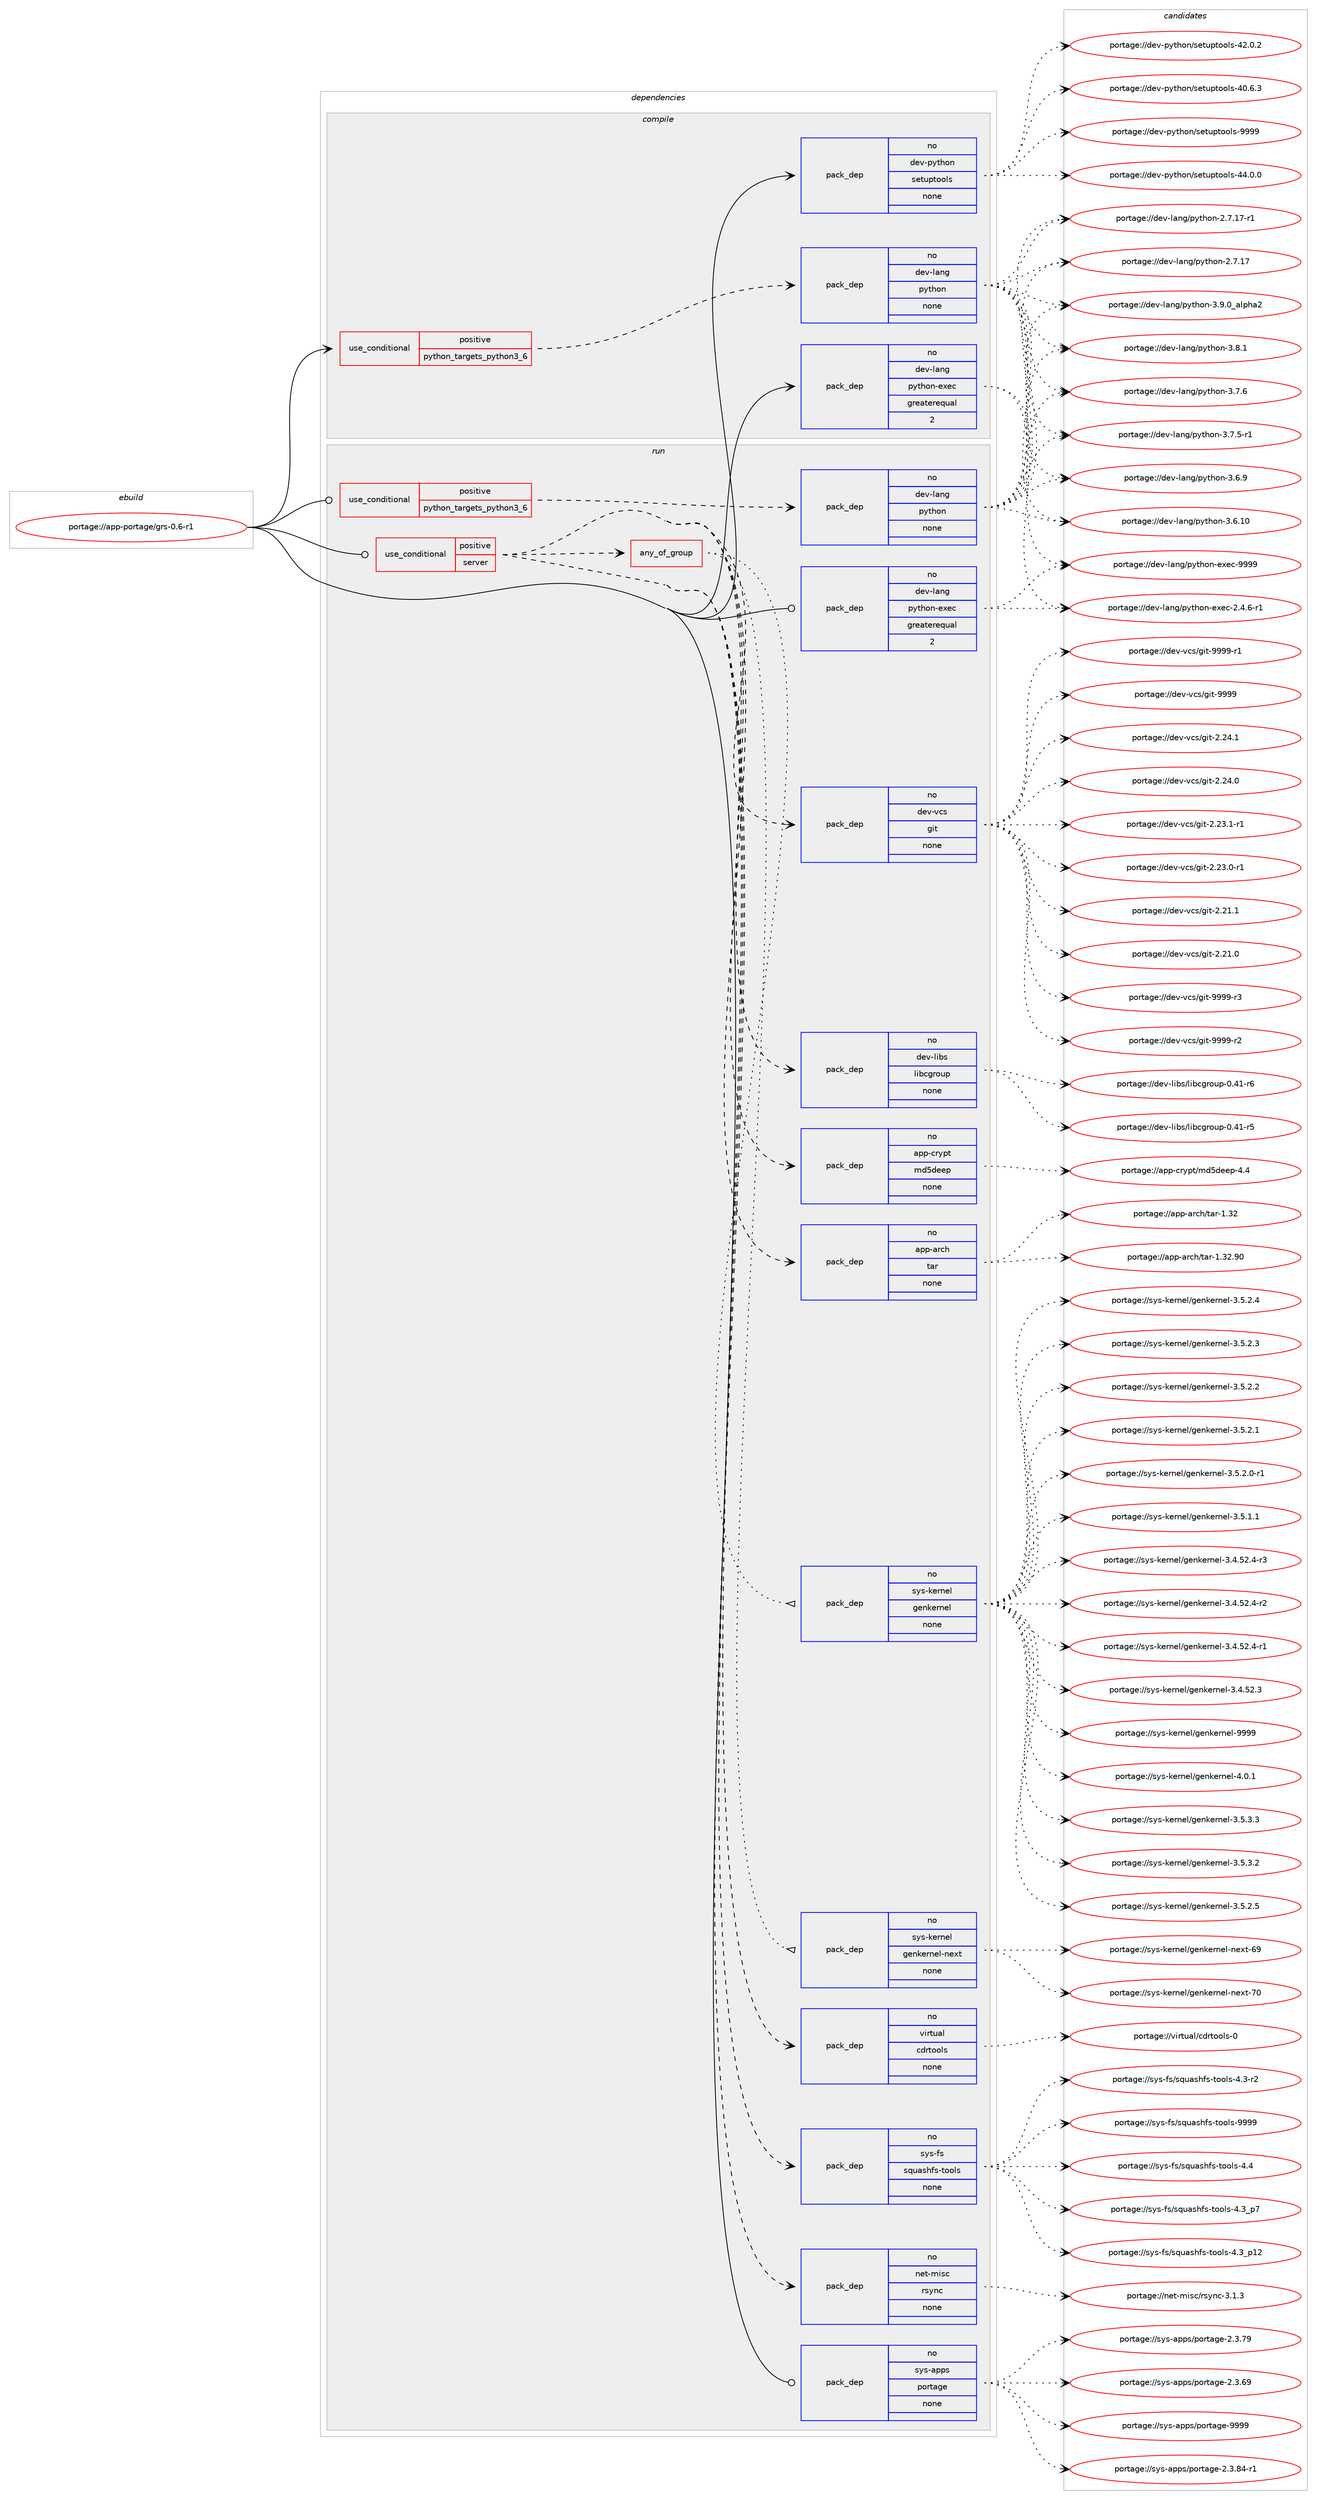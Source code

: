 digraph prolog {

# *************
# Graph options
# *************

newrank=true;
concentrate=true;
compound=true;
graph [rankdir=LR,fontname=Helvetica,fontsize=10,ranksep=1.5];#, ranksep=2.5, nodesep=0.2];
edge  [arrowhead=vee];
node  [fontname=Helvetica,fontsize=10];

# **********
# The ebuild
# **********

subgraph cluster_leftcol {
color=gray;
label=<<i>ebuild</i>>;
id [label="portage://app-portage/grs-0.6-r1", color=red, width=4, href="../app-portage/grs-0.6-r1.svg"];
}

# ****************
# The dependencies
# ****************

subgraph cluster_midcol {
color=gray;
label=<<i>dependencies</i>>;
subgraph cluster_compile {
fillcolor="#eeeeee";
style=filled;
label=<<i>compile</i>>;
subgraph cond141199 {
dependency601887 [label=<<TABLE BORDER="0" CELLBORDER="1" CELLSPACING="0" CELLPADDING="4"><TR><TD ROWSPAN="3" CELLPADDING="10">use_conditional</TD></TR><TR><TD>positive</TD></TR><TR><TD>python_targets_python3_6</TD></TR></TABLE>>, shape=none, color=red];
subgraph pack452643 {
dependency601888 [label=<<TABLE BORDER="0" CELLBORDER="1" CELLSPACING="0" CELLPADDING="4" WIDTH="220"><TR><TD ROWSPAN="6" CELLPADDING="30">pack_dep</TD></TR><TR><TD WIDTH="110">no</TD></TR><TR><TD>dev-lang</TD></TR><TR><TD>python</TD></TR><TR><TD>none</TD></TR><TR><TD></TD></TR></TABLE>>, shape=none, color=blue];
}
dependency601887:e -> dependency601888:w [weight=20,style="dashed",arrowhead="vee"];
}
id:e -> dependency601887:w [weight=20,style="solid",arrowhead="vee"];
subgraph pack452644 {
dependency601889 [label=<<TABLE BORDER="0" CELLBORDER="1" CELLSPACING="0" CELLPADDING="4" WIDTH="220"><TR><TD ROWSPAN="6" CELLPADDING="30">pack_dep</TD></TR><TR><TD WIDTH="110">no</TD></TR><TR><TD>dev-lang</TD></TR><TR><TD>python-exec</TD></TR><TR><TD>greaterequal</TD></TR><TR><TD>2</TD></TR></TABLE>>, shape=none, color=blue];
}
id:e -> dependency601889:w [weight=20,style="solid",arrowhead="vee"];
subgraph pack452645 {
dependency601890 [label=<<TABLE BORDER="0" CELLBORDER="1" CELLSPACING="0" CELLPADDING="4" WIDTH="220"><TR><TD ROWSPAN="6" CELLPADDING="30">pack_dep</TD></TR><TR><TD WIDTH="110">no</TD></TR><TR><TD>dev-python</TD></TR><TR><TD>setuptools</TD></TR><TR><TD>none</TD></TR><TR><TD></TD></TR></TABLE>>, shape=none, color=blue];
}
id:e -> dependency601890:w [weight=20,style="solid",arrowhead="vee"];
}
subgraph cluster_compileandrun {
fillcolor="#eeeeee";
style=filled;
label=<<i>compile and run</i>>;
}
subgraph cluster_run {
fillcolor="#eeeeee";
style=filled;
label=<<i>run</i>>;
subgraph cond141200 {
dependency601891 [label=<<TABLE BORDER="0" CELLBORDER="1" CELLSPACING="0" CELLPADDING="4"><TR><TD ROWSPAN="3" CELLPADDING="10">use_conditional</TD></TR><TR><TD>positive</TD></TR><TR><TD>python_targets_python3_6</TD></TR></TABLE>>, shape=none, color=red];
subgraph pack452646 {
dependency601892 [label=<<TABLE BORDER="0" CELLBORDER="1" CELLSPACING="0" CELLPADDING="4" WIDTH="220"><TR><TD ROWSPAN="6" CELLPADDING="30">pack_dep</TD></TR><TR><TD WIDTH="110">no</TD></TR><TR><TD>dev-lang</TD></TR><TR><TD>python</TD></TR><TR><TD>none</TD></TR><TR><TD></TD></TR></TABLE>>, shape=none, color=blue];
}
dependency601891:e -> dependency601892:w [weight=20,style="dashed",arrowhead="vee"];
}
id:e -> dependency601891:w [weight=20,style="solid",arrowhead="odot"];
subgraph cond141201 {
dependency601893 [label=<<TABLE BORDER="0" CELLBORDER="1" CELLSPACING="0" CELLPADDING="4"><TR><TD ROWSPAN="3" CELLPADDING="10">use_conditional</TD></TR><TR><TD>positive</TD></TR><TR><TD>server</TD></TR></TABLE>>, shape=none, color=red];
subgraph pack452647 {
dependency601894 [label=<<TABLE BORDER="0" CELLBORDER="1" CELLSPACING="0" CELLPADDING="4" WIDTH="220"><TR><TD ROWSPAN="6" CELLPADDING="30">pack_dep</TD></TR><TR><TD WIDTH="110">no</TD></TR><TR><TD>app-arch</TD></TR><TR><TD>tar</TD></TR><TR><TD>none</TD></TR><TR><TD></TD></TR></TABLE>>, shape=none, color=blue];
}
dependency601893:e -> dependency601894:w [weight=20,style="dashed",arrowhead="vee"];
subgraph pack452648 {
dependency601895 [label=<<TABLE BORDER="0" CELLBORDER="1" CELLSPACING="0" CELLPADDING="4" WIDTH="220"><TR><TD ROWSPAN="6" CELLPADDING="30">pack_dep</TD></TR><TR><TD WIDTH="110">no</TD></TR><TR><TD>app-crypt</TD></TR><TR><TD>md5deep</TD></TR><TR><TD>none</TD></TR><TR><TD></TD></TR></TABLE>>, shape=none, color=blue];
}
dependency601893:e -> dependency601895:w [weight=20,style="dashed",arrowhead="vee"];
subgraph pack452649 {
dependency601896 [label=<<TABLE BORDER="0" CELLBORDER="1" CELLSPACING="0" CELLPADDING="4" WIDTH="220"><TR><TD ROWSPAN="6" CELLPADDING="30">pack_dep</TD></TR><TR><TD WIDTH="110">no</TD></TR><TR><TD>dev-libs</TD></TR><TR><TD>libcgroup</TD></TR><TR><TD>none</TD></TR><TR><TD></TD></TR></TABLE>>, shape=none, color=blue];
}
dependency601893:e -> dependency601896:w [weight=20,style="dashed",arrowhead="vee"];
subgraph pack452650 {
dependency601897 [label=<<TABLE BORDER="0" CELLBORDER="1" CELLSPACING="0" CELLPADDING="4" WIDTH="220"><TR><TD ROWSPAN="6" CELLPADDING="30">pack_dep</TD></TR><TR><TD WIDTH="110">no</TD></TR><TR><TD>dev-vcs</TD></TR><TR><TD>git</TD></TR><TR><TD>none</TD></TR><TR><TD></TD></TR></TABLE>>, shape=none, color=blue];
}
dependency601893:e -> dependency601897:w [weight=20,style="dashed",arrowhead="vee"];
subgraph pack452651 {
dependency601898 [label=<<TABLE BORDER="0" CELLBORDER="1" CELLSPACING="0" CELLPADDING="4" WIDTH="220"><TR><TD ROWSPAN="6" CELLPADDING="30">pack_dep</TD></TR><TR><TD WIDTH="110">no</TD></TR><TR><TD>net-misc</TD></TR><TR><TD>rsync</TD></TR><TR><TD>none</TD></TR><TR><TD></TD></TR></TABLE>>, shape=none, color=blue];
}
dependency601893:e -> dependency601898:w [weight=20,style="dashed",arrowhead="vee"];
subgraph pack452652 {
dependency601899 [label=<<TABLE BORDER="0" CELLBORDER="1" CELLSPACING="0" CELLPADDING="4" WIDTH="220"><TR><TD ROWSPAN="6" CELLPADDING="30">pack_dep</TD></TR><TR><TD WIDTH="110">no</TD></TR><TR><TD>sys-fs</TD></TR><TR><TD>squashfs-tools</TD></TR><TR><TD>none</TD></TR><TR><TD></TD></TR></TABLE>>, shape=none, color=blue];
}
dependency601893:e -> dependency601899:w [weight=20,style="dashed",arrowhead="vee"];
subgraph pack452653 {
dependency601900 [label=<<TABLE BORDER="0" CELLBORDER="1" CELLSPACING="0" CELLPADDING="4" WIDTH="220"><TR><TD ROWSPAN="6" CELLPADDING="30">pack_dep</TD></TR><TR><TD WIDTH="110">no</TD></TR><TR><TD>virtual</TD></TR><TR><TD>cdrtools</TD></TR><TR><TD>none</TD></TR><TR><TD></TD></TR></TABLE>>, shape=none, color=blue];
}
dependency601893:e -> dependency601900:w [weight=20,style="dashed",arrowhead="vee"];
subgraph any7769 {
dependency601901 [label=<<TABLE BORDER="0" CELLBORDER="1" CELLSPACING="0" CELLPADDING="4"><TR><TD CELLPADDING="10">any_of_group</TD></TR></TABLE>>, shape=none, color=red];subgraph pack452654 {
dependency601902 [label=<<TABLE BORDER="0" CELLBORDER="1" CELLSPACING="0" CELLPADDING="4" WIDTH="220"><TR><TD ROWSPAN="6" CELLPADDING="30">pack_dep</TD></TR><TR><TD WIDTH="110">no</TD></TR><TR><TD>sys-kernel</TD></TR><TR><TD>genkernel</TD></TR><TR><TD>none</TD></TR><TR><TD></TD></TR></TABLE>>, shape=none, color=blue];
}
dependency601901:e -> dependency601902:w [weight=20,style="dotted",arrowhead="oinv"];
subgraph pack452655 {
dependency601903 [label=<<TABLE BORDER="0" CELLBORDER="1" CELLSPACING="0" CELLPADDING="4" WIDTH="220"><TR><TD ROWSPAN="6" CELLPADDING="30">pack_dep</TD></TR><TR><TD WIDTH="110">no</TD></TR><TR><TD>sys-kernel</TD></TR><TR><TD>genkernel-next</TD></TR><TR><TD>none</TD></TR><TR><TD></TD></TR></TABLE>>, shape=none, color=blue];
}
dependency601901:e -> dependency601903:w [weight=20,style="dotted",arrowhead="oinv"];
}
dependency601893:e -> dependency601901:w [weight=20,style="dashed",arrowhead="vee"];
}
id:e -> dependency601893:w [weight=20,style="solid",arrowhead="odot"];
subgraph pack452656 {
dependency601904 [label=<<TABLE BORDER="0" CELLBORDER="1" CELLSPACING="0" CELLPADDING="4" WIDTH="220"><TR><TD ROWSPAN="6" CELLPADDING="30">pack_dep</TD></TR><TR><TD WIDTH="110">no</TD></TR><TR><TD>dev-lang</TD></TR><TR><TD>python-exec</TD></TR><TR><TD>greaterequal</TD></TR><TR><TD>2</TD></TR></TABLE>>, shape=none, color=blue];
}
id:e -> dependency601904:w [weight=20,style="solid",arrowhead="odot"];
subgraph pack452657 {
dependency601905 [label=<<TABLE BORDER="0" CELLBORDER="1" CELLSPACING="0" CELLPADDING="4" WIDTH="220"><TR><TD ROWSPAN="6" CELLPADDING="30">pack_dep</TD></TR><TR><TD WIDTH="110">no</TD></TR><TR><TD>sys-apps</TD></TR><TR><TD>portage</TD></TR><TR><TD>none</TD></TR><TR><TD></TD></TR></TABLE>>, shape=none, color=blue];
}
id:e -> dependency601905:w [weight=20,style="solid",arrowhead="odot"];
}
}

# **************
# The candidates
# **************

subgraph cluster_choices {
rank=same;
color=gray;
label=<<i>candidates</i>>;

subgraph choice452643 {
color=black;
nodesep=1;
choice10010111845108971101034711212111610411111045514657464895971081121049750 [label="portage://dev-lang/python-3.9.0_alpha2", color=red, width=4,href="../dev-lang/python-3.9.0_alpha2.svg"];
choice100101118451089711010347112121116104111110455146564649 [label="portage://dev-lang/python-3.8.1", color=red, width=4,href="../dev-lang/python-3.8.1.svg"];
choice100101118451089711010347112121116104111110455146554654 [label="portage://dev-lang/python-3.7.6", color=red, width=4,href="../dev-lang/python-3.7.6.svg"];
choice1001011184510897110103471121211161041111104551465546534511449 [label="portage://dev-lang/python-3.7.5-r1", color=red, width=4,href="../dev-lang/python-3.7.5-r1.svg"];
choice100101118451089711010347112121116104111110455146544657 [label="portage://dev-lang/python-3.6.9", color=red, width=4,href="../dev-lang/python-3.6.9.svg"];
choice10010111845108971101034711212111610411111045514654464948 [label="portage://dev-lang/python-3.6.10", color=red, width=4,href="../dev-lang/python-3.6.10.svg"];
choice100101118451089711010347112121116104111110455046554649554511449 [label="portage://dev-lang/python-2.7.17-r1", color=red, width=4,href="../dev-lang/python-2.7.17-r1.svg"];
choice10010111845108971101034711212111610411111045504655464955 [label="portage://dev-lang/python-2.7.17", color=red, width=4,href="../dev-lang/python-2.7.17.svg"];
dependency601888:e -> choice10010111845108971101034711212111610411111045514657464895971081121049750:w [style=dotted,weight="100"];
dependency601888:e -> choice100101118451089711010347112121116104111110455146564649:w [style=dotted,weight="100"];
dependency601888:e -> choice100101118451089711010347112121116104111110455146554654:w [style=dotted,weight="100"];
dependency601888:e -> choice1001011184510897110103471121211161041111104551465546534511449:w [style=dotted,weight="100"];
dependency601888:e -> choice100101118451089711010347112121116104111110455146544657:w [style=dotted,weight="100"];
dependency601888:e -> choice10010111845108971101034711212111610411111045514654464948:w [style=dotted,weight="100"];
dependency601888:e -> choice100101118451089711010347112121116104111110455046554649554511449:w [style=dotted,weight="100"];
dependency601888:e -> choice10010111845108971101034711212111610411111045504655464955:w [style=dotted,weight="100"];
}
subgraph choice452644 {
color=black;
nodesep=1;
choice10010111845108971101034711212111610411111045101120101994557575757 [label="portage://dev-lang/python-exec-9999", color=red, width=4,href="../dev-lang/python-exec-9999.svg"];
choice10010111845108971101034711212111610411111045101120101994550465246544511449 [label="portage://dev-lang/python-exec-2.4.6-r1", color=red, width=4,href="../dev-lang/python-exec-2.4.6-r1.svg"];
dependency601889:e -> choice10010111845108971101034711212111610411111045101120101994557575757:w [style=dotted,weight="100"];
dependency601889:e -> choice10010111845108971101034711212111610411111045101120101994550465246544511449:w [style=dotted,weight="100"];
}
subgraph choice452645 {
color=black;
nodesep=1;
choice10010111845112121116104111110471151011161171121161111111081154557575757 [label="portage://dev-python/setuptools-9999", color=red, width=4,href="../dev-python/setuptools-9999.svg"];
choice100101118451121211161041111104711510111611711211611111110811545525246484648 [label="portage://dev-python/setuptools-44.0.0", color=red, width=4,href="../dev-python/setuptools-44.0.0.svg"];
choice100101118451121211161041111104711510111611711211611111110811545525046484650 [label="portage://dev-python/setuptools-42.0.2", color=red, width=4,href="../dev-python/setuptools-42.0.2.svg"];
choice100101118451121211161041111104711510111611711211611111110811545524846544651 [label="portage://dev-python/setuptools-40.6.3", color=red, width=4,href="../dev-python/setuptools-40.6.3.svg"];
dependency601890:e -> choice10010111845112121116104111110471151011161171121161111111081154557575757:w [style=dotted,weight="100"];
dependency601890:e -> choice100101118451121211161041111104711510111611711211611111110811545525246484648:w [style=dotted,weight="100"];
dependency601890:e -> choice100101118451121211161041111104711510111611711211611111110811545525046484650:w [style=dotted,weight="100"];
dependency601890:e -> choice100101118451121211161041111104711510111611711211611111110811545524846544651:w [style=dotted,weight="100"];
}
subgraph choice452646 {
color=black;
nodesep=1;
choice10010111845108971101034711212111610411111045514657464895971081121049750 [label="portage://dev-lang/python-3.9.0_alpha2", color=red, width=4,href="../dev-lang/python-3.9.0_alpha2.svg"];
choice100101118451089711010347112121116104111110455146564649 [label="portage://dev-lang/python-3.8.1", color=red, width=4,href="../dev-lang/python-3.8.1.svg"];
choice100101118451089711010347112121116104111110455146554654 [label="portage://dev-lang/python-3.7.6", color=red, width=4,href="../dev-lang/python-3.7.6.svg"];
choice1001011184510897110103471121211161041111104551465546534511449 [label="portage://dev-lang/python-3.7.5-r1", color=red, width=4,href="../dev-lang/python-3.7.5-r1.svg"];
choice100101118451089711010347112121116104111110455146544657 [label="portage://dev-lang/python-3.6.9", color=red, width=4,href="../dev-lang/python-3.6.9.svg"];
choice10010111845108971101034711212111610411111045514654464948 [label="portage://dev-lang/python-3.6.10", color=red, width=4,href="../dev-lang/python-3.6.10.svg"];
choice100101118451089711010347112121116104111110455046554649554511449 [label="portage://dev-lang/python-2.7.17-r1", color=red, width=4,href="../dev-lang/python-2.7.17-r1.svg"];
choice10010111845108971101034711212111610411111045504655464955 [label="portage://dev-lang/python-2.7.17", color=red, width=4,href="../dev-lang/python-2.7.17.svg"];
dependency601892:e -> choice10010111845108971101034711212111610411111045514657464895971081121049750:w [style=dotted,weight="100"];
dependency601892:e -> choice100101118451089711010347112121116104111110455146564649:w [style=dotted,weight="100"];
dependency601892:e -> choice100101118451089711010347112121116104111110455146554654:w [style=dotted,weight="100"];
dependency601892:e -> choice1001011184510897110103471121211161041111104551465546534511449:w [style=dotted,weight="100"];
dependency601892:e -> choice100101118451089711010347112121116104111110455146544657:w [style=dotted,weight="100"];
dependency601892:e -> choice10010111845108971101034711212111610411111045514654464948:w [style=dotted,weight="100"];
dependency601892:e -> choice100101118451089711010347112121116104111110455046554649554511449:w [style=dotted,weight="100"];
dependency601892:e -> choice10010111845108971101034711212111610411111045504655464955:w [style=dotted,weight="100"];
}
subgraph choice452647 {
color=black;
nodesep=1;
choice9711211245971149910447116971144549465150465748 [label="portage://app-arch/tar-1.32.90", color=red, width=4,href="../app-arch/tar-1.32.90.svg"];
choice9711211245971149910447116971144549465150 [label="portage://app-arch/tar-1.32", color=red, width=4,href="../app-arch/tar-1.32.svg"];
dependency601894:e -> choice9711211245971149910447116971144549465150465748:w [style=dotted,weight="100"];
dependency601894:e -> choice9711211245971149910447116971144549465150:w [style=dotted,weight="100"];
}
subgraph choice452648 {
color=black;
nodesep=1;
choice971121124599114121112116471091005310010110111245524652 [label="portage://app-crypt/md5deep-4.4", color=red, width=4,href="../app-crypt/md5deep-4.4.svg"];
dependency601895:e -> choice971121124599114121112116471091005310010110111245524652:w [style=dotted,weight="100"];
}
subgraph choice452649 {
color=black;
nodesep=1;
choice100101118451081059811547108105989910311411111711245484652494511454 [label="portage://dev-libs/libcgroup-0.41-r6", color=red, width=4,href="../dev-libs/libcgroup-0.41-r6.svg"];
choice100101118451081059811547108105989910311411111711245484652494511453 [label="portage://dev-libs/libcgroup-0.41-r5", color=red, width=4,href="../dev-libs/libcgroup-0.41-r5.svg"];
dependency601896:e -> choice100101118451081059811547108105989910311411111711245484652494511454:w [style=dotted,weight="100"];
dependency601896:e -> choice100101118451081059811547108105989910311411111711245484652494511453:w [style=dotted,weight="100"];
}
subgraph choice452650 {
color=black;
nodesep=1;
choice10010111845118991154710310511645575757574511451 [label="portage://dev-vcs/git-9999-r3", color=red, width=4,href="../dev-vcs/git-9999-r3.svg"];
choice10010111845118991154710310511645575757574511450 [label="portage://dev-vcs/git-9999-r2", color=red, width=4,href="../dev-vcs/git-9999-r2.svg"];
choice10010111845118991154710310511645575757574511449 [label="portage://dev-vcs/git-9999-r1", color=red, width=4,href="../dev-vcs/git-9999-r1.svg"];
choice1001011184511899115471031051164557575757 [label="portage://dev-vcs/git-9999", color=red, width=4,href="../dev-vcs/git-9999.svg"];
choice10010111845118991154710310511645504650524649 [label="portage://dev-vcs/git-2.24.1", color=red, width=4,href="../dev-vcs/git-2.24.1.svg"];
choice10010111845118991154710310511645504650524648 [label="portage://dev-vcs/git-2.24.0", color=red, width=4,href="../dev-vcs/git-2.24.0.svg"];
choice100101118451189911547103105116455046505146494511449 [label="portage://dev-vcs/git-2.23.1-r1", color=red, width=4,href="../dev-vcs/git-2.23.1-r1.svg"];
choice100101118451189911547103105116455046505146484511449 [label="portage://dev-vcs/git-2.23.0-r1", color=red, width=4,href="../dev-vcs/git-2.23.0-r1.svg"];
choice10010111845118991154710310511645504650494649 [label="portage://dev-vcs/git-2.21.1", color=red, width=4,href="../dev-vcs/git-2.21.1.svg"];
choice10010111845118991154710310511645504650494648 [label="portage://dev-vcs/git-2.21.0", color=red, width=4,href="../dev-vcs/git-2.21.0.svg"];
dependency601897:e -> choice10010111845118991154710310511645575757574511451:w [style=dotted,weight="100"];
dependency601897:e -> choice10010111845118991154710310511645575757574511450:w [style=dotted,weight="100"];
dependency601897:e -> choice10010111845118991154710310511645575757574511449:w [style=dotted,weight="100"];
dependency601897:e -> choice1001011184511899115471031051164557575757:w [style=dotted,weight="100"];
dependency601897:e -> choice10010111845118991154710310511645504650524649:w [style=dotted,weight="100"];
dependency601897:e -> choice10010111845118991154710310511645504650524648:w [style=dotted,weight="100"];
dependency601897:e -> choice100101118451189911547103105116455046505146494511449:w [style=dotted,weight="100"];
dependency601897:e -> choice100101118451189911547103105116455046505146484511449:w [style=dotted,weight="100"];
dependency601897:e -> choice10010111845118991154710310511645504650494649:w [style=dotted,weight="100"];
dependency601897:e -> choice10010111845118991154710310511645504650494648:w [style=dotted,weight="100"];
}
subgraph choice452651 {
color=black;
nodesep=1;
choice11010111645109105115994711411512111099455146494651 [label="portage://net-misc/rsync-3.1.3", color=red, width=4,href="../net-misc/rsync-3.1.3.svg"];
dependency601898:e -> choice11010111645109105115994711411512111099455146494651:w [style=dotted,weight="100"];
}
subgraph choice452652 {
color=black;
nodesep=1;
choice115121115451021154711511311797115104102115451161111111081154557575757 [label="portage://sys-fs/squashfs-tools-9999", color=red, width=4,href="../sys-fs/squashfs-tools-9999.svg"];
choice1151211154510211547115113117971151041021154511611111110811545524652 [label="portage://sys-fs/squashfs-tools-4.4", color=red, width=4,href="../sys-fs/squashfs-tools-4.4.svg"];
choice11512111545102115471151131179711510410211545116111111108115455246519511255 [label="portage://sys-fs/squashfs-tools-4.3_p7", color=red, width=4,href="../sys-fs/squashfs-tools-4.3_p7.svg"];
choice1151211154510211547115113117971151041021154511611111110811545524651951124950 [label="portage://sys-fs/squashfs-tools-4.3_p12", color=red, width=4,href="../sys-fs/squashfs-tools-4.3_p12.svg"];
choice11512111545102115471151131179711510410211545116111111108115455246514511450 [label="portage://sys-fs/squashfs-tools-4.3-r2", color=red, width=4,href="../sys-fs/squashfs-tools-4.3-r2.svg"];
dependency601899:e -> choice115121115451021154711511311797115104102115451161111111081154557575757:w [style=dotted,weight="100"];
dependency601899:e -> choice1151211154510211547115113117971151041021154511611111110811545524652:w [style=dotted,weight="100"];
dependency601899:e -> choice11512111545102115471151131179711510410211545116111111108115455246519511255:w [style=dotted,weight="100"];
dependency601899:e -> choice1151211154510211547115113117971151041021154511611111110811545524651951124950:w [style=dotted,weight="100"];
dependency601899:e -> choice11512111545102115471151131179711510410211545116111111108115455246514511450:w [style=dotted,weight="100"];
}
subgraph choice452653 {
color=black;
nodesep=1;
choice1181051141161179710847991001141161111111081154548 [label="portage://virtual/cdrtools-0", color=red, width=4,href="../virtual/cdrtools-0.svg"];
dependency601900:e -> choice1181051141161179710847991001141161111111081154548:w [style=dotted,weight="100"];
}
subgraph choice452654 {
color=black;
nodesep=1;
choice11512111545107101114110101108471031011101071011141101011084557575757 [label="portage://sys-kernel/genkernel-9999", color=red, width=4,href="../sys-kernel/genkernel-9999.svg"];
choice1151211154510710111411010110847103101110107101114110101108455246484649 [label="portage://sys-kernel/genkernel-4.0.1", color=red, width=4,href="../sys-kernel/genkernel-4.0.1.svg"];
choice11512111545107101114110101108471031011101071011141101011084551465346514651 [label="portage://sys-kernel/genkernel-3.5.3.3", color=red, width=4,href="../sys-kernel/genkernel-3.5.3.3.svg"];
choice11512111545107101114110101108471031011101071011141101011084551465346514650 [label="portage://sys-kernel/genkernel-3.5.3.2", color=red, width=4,href="../sys-kernel/genkernel-3.5.3.2.svg"];
choice11512111545107101114110101108471031011101071011141101011084551465346504653 [label="portage://sys-kernel/genkernel-3.5.2.5", color=red, width=4,href="../sys-kernel/genkernel-3.5.2.5.svg"];
choice11512111545107101114110101108471031011101071011141101011084551465346504652 [label="portage://sys-kernel/genkernel-3.5.2.4", color=red, width=4,href="../sys-kernel/genkernel-3.5.2.4.svg"];
choice11512111545107101114110101108471031011101071011141101011084551465346504651 [label="portage://sys-kernel/genkernel-3.5.2.3", color=red, width=4,href="../sys-kernel/genkernel-3.5.2.3.svg"];
choice11512111545107101114110101108471031011101071011141101011084551465346504650 [label="portage://sys-kernel/genkernel-3.5.2.2", color=red, width=4,href="../sys-kernel/genkernel-3.5.2.2.svg"];
choice11512111545107101114110101108471031011101071011141101011084551465346504649 [label="portage://sys-kernel/genkernel-3.5.2.1", color=red, width=4,href="../sys-kernel/genkernel-3.5.2.1.svg"];
choice115121115451071011141101011084710310111010710111411010110845514653465046484511449 [label="portage://sys-kernel/genkernel-3.5.2.0-r1", color=red, width=4,href="../sys-kernel/genkernel-3.5.2.0-r1.svg"];
choice11512111545107101114110101108471031011101071011141101011084551465346494649 [label="portage://sys-kernel/genkernel-3.5.1.1", color=red, width=4,href="../sys-kernel/genkernel-3.5.1.1.svg"];
choice11512111545107101114110101108471031011101071011141101011084551465246535046524511451 [label="portage://sys-kernel/genkernel-3.4.52.4-r3", color=red, width=4,href="../sys-kernel/genkernel-3.4.52.4-r3.svg"];
choice11512111545107101114110101108471031011101071011141101011084551465246535046524511450 [label="portage://sys-kernel/genkernel-3.4.52.4-r2", color=red, width=4,href="../sys-kernel/genkernel-3.4.52.4-r2.svg"];
choice11512111545107101114110101108471031011101071011141101011084551465246535046524511449 [label="portage://sys-kernel/genkernel-3.4.52.4-r1", color=red, width=4,href="../sys-kernel/genkernel-3.4.52.4-r1.svg"];
choice1151211154510710111411010110847103101110107101114110101108455146524653504651 [label="portage://sys-kernel/genkernel-3.4.52.3", color=red, width=4,href="../sys-kernel/genkernel-3.4.52.3.svg"];
dependency601902:e -> choice11512111545107101114110101108471031011101071011141101011084557575757:w [style=dotted,weight="100"];
dependency601902:e -> choice1151211154510710111411010110847103101110107101114110101108455246484649:w [style=dotted,weight="100"];
dependency601902:e -> choice11512111545107101114110101108471031011101071011141101011084551465346514651:w [style=dotted,weight="100"];
dependency601902:e -> choice11512111545107101114110101108471031011101071011141101011084551465346514650:w [style=dotted,weight="100"];
dependency601902:e -> choice11512111545107101114110101108471031011101071011141101011084551465346504653:w [style=dotted,weight="100"];
dependency601902:e -> choice11512111545107101114110101108471031011101071011141101011084551465346504652:w [style=dotted,weight="100"];
dependency601902:e -> choice11512111545107101114110101108471031011101071011141101011084551465346504651:w [style=dotted,weight="100"];
dependency601902:e -> choice11512111545107101114110101108471031011101071011141101011084551465346504650:w [style=dotted,weight="100"];
dependency601902:e -> choice11512111545107101114110101108471031011101071011141101011084551465346504649:w [style=dotted,weight="100"];
dependency601902:e -> choice115121115451071011141101011084710310111010710111411010110845514653465046484511449:w [style=dotted,weight="100"];
dependency601902:e -> choice11512111545107101114110101108471031011101071011141101011084551465346494649:w [style=dotted,weight="100"];
dependency601902:e -> choice11512111545107101114110101108471031011101071011141101011084551465246535046524511451:w [style=dotted,weight="100"];
dependency601902:e -> choice11512111545107101114110101108471031011101071011141101011084551465246535046524511450:w [style=dotted,weight="100"];
dependency601902:e -> choice11512111545107101114110101108471031011101071011141101011084551465246535046524511449:w [style=dotted,weight="100"];
dependency601902:e -> choice1151211154510710111411010110847103101110107101114110101108455146524653504651:w [style=dotted,weight="100"];
}
subgraph choice452655 {
color=black;
nodesep=1;
choice115121115451071011141101011084710310111010710111411010110845110101120116455548 [label="portage://sys-kernel/genkernel-next-70", color=red, width=4,href="../sys-kernel/genkernel-next-70.svg"];
choice115121115451071011141101011084710310111010710111411010110845110101120116455457 [label="portage://sys-kernel/genkernel-next-69", color=red, width=4,href="../sys-kernel/genkernel-next-69.svg"];
dependency601903:e -> choice115121115451071011141101011084710310111010710111411010110845110101120116455548:w [style=dotted,weight="100"];
dependency601903:e -> choice115121115451071011141101011084710310111010710111411010110845110101120116455457:w [style=dotted,weight="100"];
}
subgraph choice452656 {
color=black;
nodesep=1;
choice10010111845108971101034711212111610411111045101120101994557575757 [label="portage://dev-lang/python-exec-9999", color=red, width=4,href="../dev-lang/python-exec-9999.svg"];
choice10010111845108971101034711212111610411111045101120101994550465246544511449 [label="portage://dev-lang/python-exec-2.4.6-r1", color=red, width=4,href="../dev-lang/python-exec-2.4.6-r1.svg"];
dependency601904:e -> choice10010111845108971101034711212111610411111045101120101994557575757:w [style=dotted,weight="100"];
dependency601904:e -> choice10010111845108971101034711212111610411111045101120101994550465246544511449:w [style=dotted,weight="100"];
}
subgraph choice452657 {
color=black;
nodesep=1;
choice115121115459711211211547112111114116971031014557575757 [label="portage://sys-apps/portage-9999", color=red, width=4,href="../sys-apps/portage-9999.svg"];
choice11512111545971121121154711211111411697103101455046514656524511449 [label="portage://sys-apps/portage-2.3.84-r1", color=red, width=4,href="../sys-apps/portage-2.3.84-r1.svg"];
choice1151211154597112112115471121111141169710310145504651465557 [label="portage://sys-apps/portage-2.3.79", color=red, width=4,href="../sys-apps/portage-2.3.79.svg"];
choice1151211154597112112115471121111141169710310145504651465457 [label="portage://sys-apps/portage-2.3.69", color=red, width=4,href="../sys-apps/portage-2.3.69.svg"];
dependency601905:e -> choice115121115459711211211547112111114116971031014557575757:w [style=dotted,weight="100"];
dependency601905:e -> choice11512111545971121121154711211111411697103101455046514656524511449:w [style=dotted,weight="100"];
dependency601905:e -> choice1151211154597112112115471121111141169710310145504651465557:w [style=dotted,weight="100"];
dependency601905:e -> choice1151211154597112112115471121111141169710310145504651465457:w [style=dotted,weight="100"];
}
}

}
